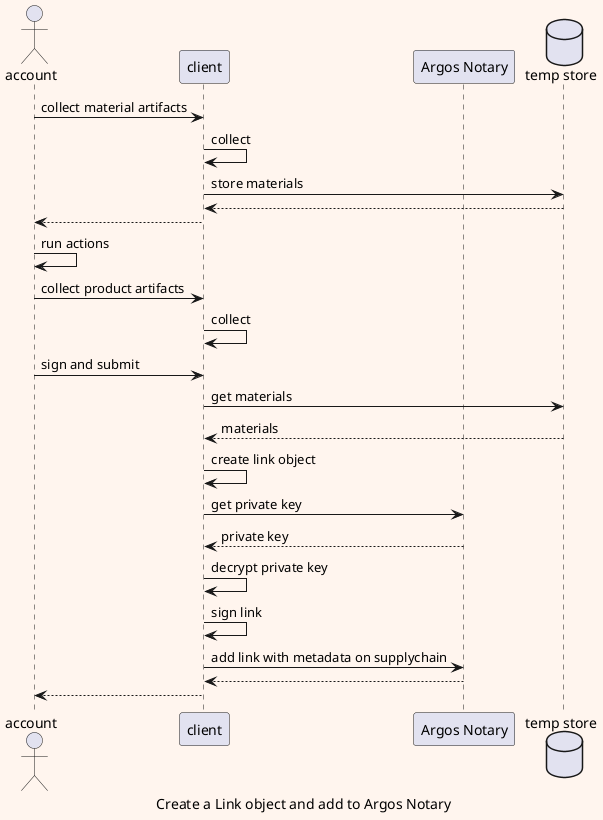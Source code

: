 '
' Copyright (C) 2019 - 2020 Rabobank Nederland
'
' Licensed under the Apache License, Version 2.0 (the "License");
' you may not use this file except in compliance with the License.
' You may obtain a copy of the License at
'
'         http://www.apache.org/licenses/LICENSE-2.0
'
' Unless required by applicable law or agreed to in writing, software
' distributed under the License is distributed on an "AS IS" BASIS,
' WITHOUT WARRANTIES OR CONDITIONS OF ANY KIND, either express or implied.
' See the License for the specific language governing permissions and
' limitations under the License.
'

@startuml

caption Create a Link object and add to Argos Notary

skinparam shadowing<<with_shadow>> true
skinparam backgroundColor #SeaShell

actor account
participant client as client
participant "Argos Notary" as argos
database "temp store" as store

account -> client: collect material artifacts
client -> client: collect
client -> store: store materials
store --> client
client --> account

account -> account: run actions

account -> client: collect product artifacts
client -> client: collect

account -> client: sign and submit
client -> store: get materials
store --> client: materials
client -> client: create link object
client -> argos: get private key
argos --> client: private key
client -> client: decrypt private key
client -> client: sign link

client -> argos: add link with metadata on supplychain
argos --> client
client --> account

@enduml